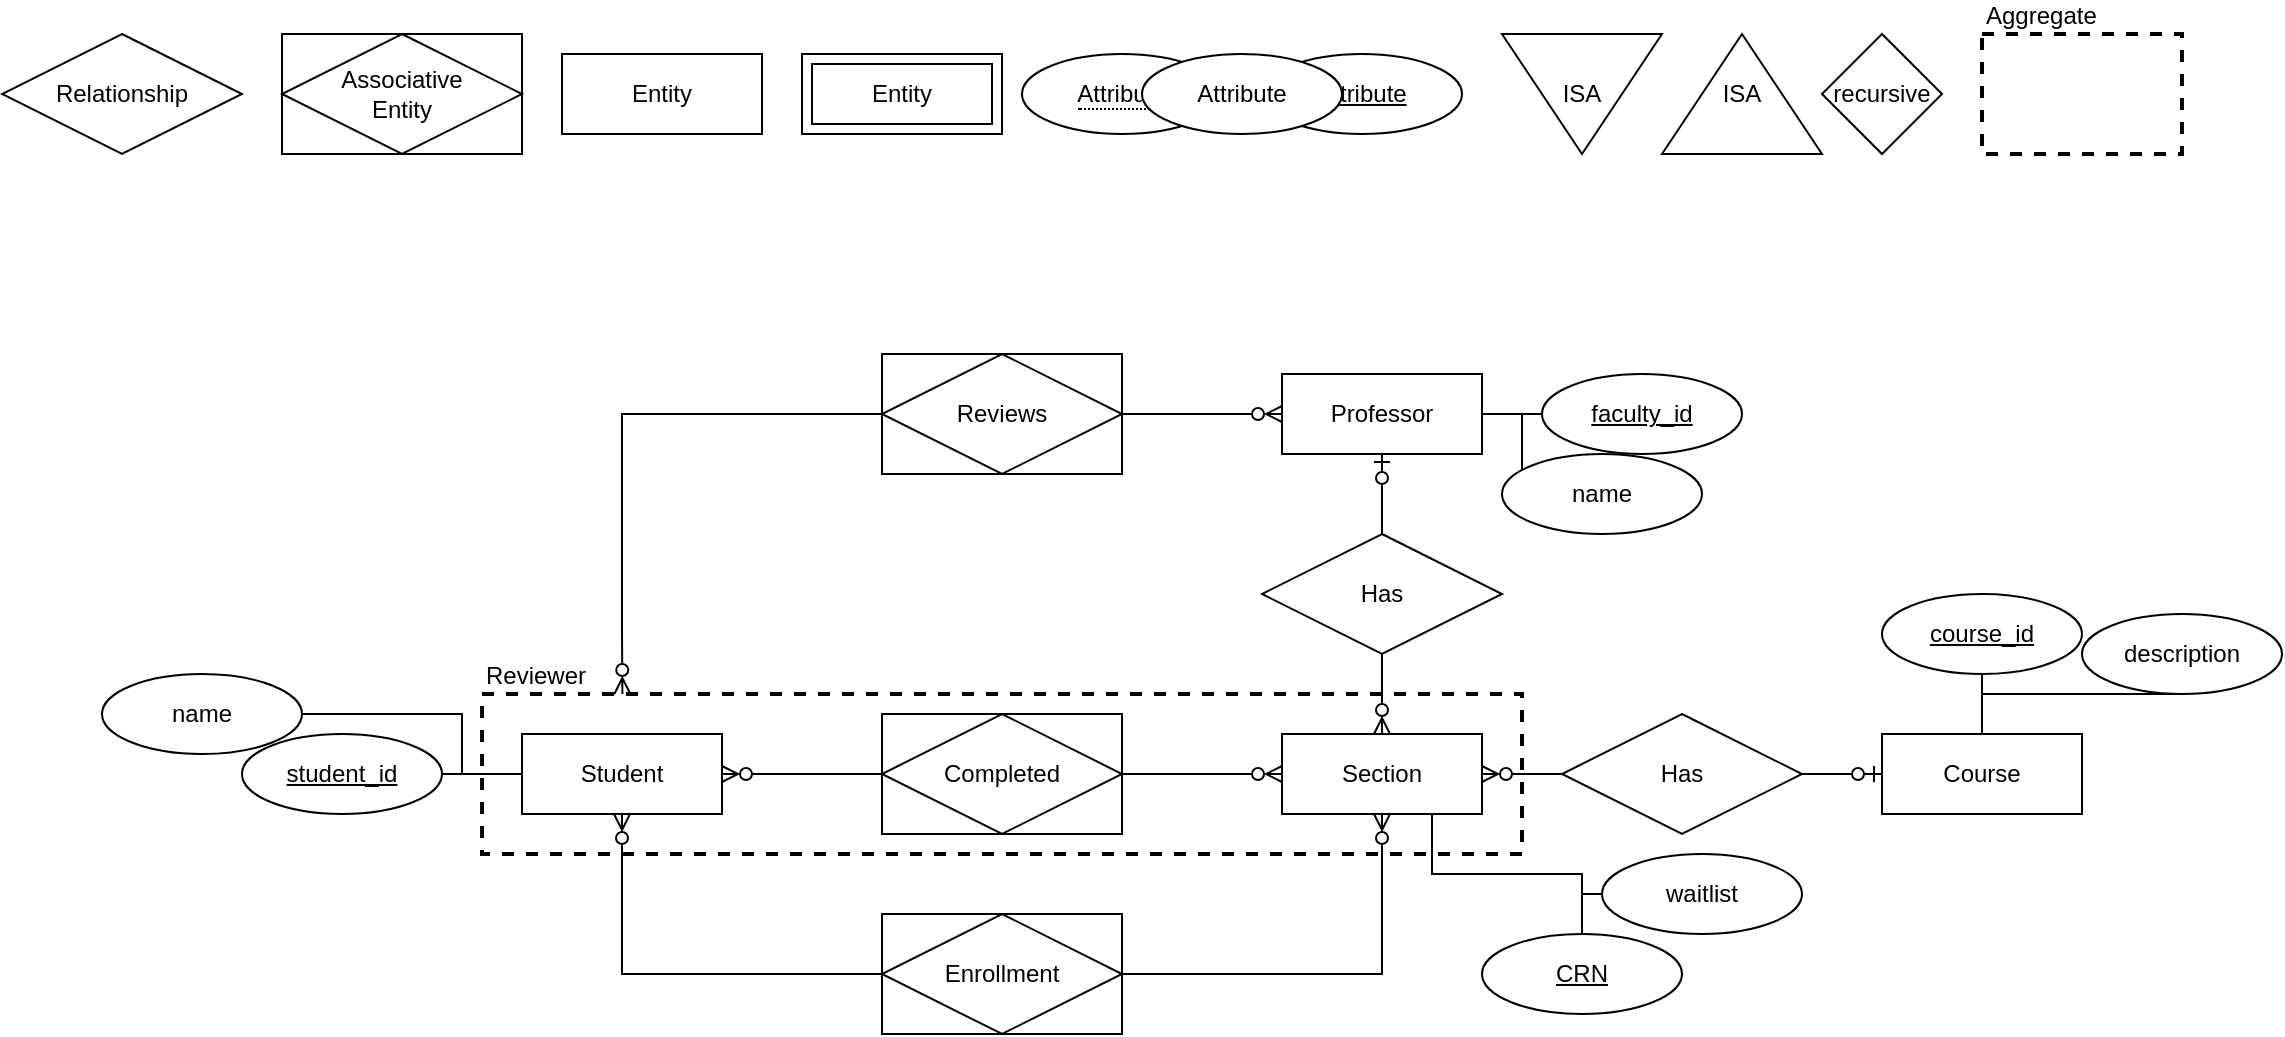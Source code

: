 <mxfile version="20.4.0" type="device"><diagram id="M-gftr7w96qO31sGfq9W" name="Page-1"><mxGraphModel dx="1185" dy="1743" grid="1" gridSize="10" guides="1" tooltips="1" connect="1" arrows="1" fold="1" page="1" pageScale="1" pageWidth="850" pageHeight="1100" math="0" shadow="0"><root><mxCell id="0"/><mxCell id="1" parent="0"/><mxCell id="PfWpOVxvR5vOafJitfxh-19" value="Reviewer" style="whiteSpace=wrap;html=1;fontColor=none;dashed=1;fillColor=none;strokeWidth=2;labelPosition=center;verticalLabelPosition=top;align=left;verticalAlign=bottom;" vertex="1" parent="1"><mxGeometry x="270" y="-740" width="520" height="80" as="geometry"/></mxCell><mxCell id="PfWpOVxvR5vOafJitfxh-1" value="Relationship" style="shape=rhombus;perimeter=rhombusPerimeter;whiteSpace=wrap;html=1;align=center;" vertex="1" parent="1"><mxGeometry x="30" y="-1070" width="120" height="60" as="geometry"/></mxCell><mxCell id="PfWpOVxvR5vOafJitfxh-2" value="Associative&#10;Entity" style="shape=associativeEntity;whiteSpace=wrap;html=1;align=center;" vertex="1" parent="1"><mxGeometry x="170" y="-1070" width="120" height="60" as="geometry"/></mxCell><mxCell id="PfWpOVxvR5vOafJitfxh-3" value="Entity" style="whiteSpace=wrap;html=1;align=center;" vertex="1" parent="1"><mxGeometry x="310" y="-1060" width="100" height="40" as="geometry"/></mxCell><mxCell id="PfWpOVxvR5vOafJitfxh-4" value="Entity" style="shape=ext;margin=3;double=1;whiteSpace=wrap;html=1;align=center;" vertex="1" parent="1"><mxGeometry x="430" y="-1060" width="100" height="40" as="geometry"/></mxCell><mxCell id="PfWpOVxvR5vOafJitfxh-5" value="Attribute" style="ellipse;whiteSpace=wrap;html=1;align=center;fontStyle=4;" vertex="1" parent="1"><mxGeometry x="660" y="-1060" width="100" height="40" as="geometry"/></mxCell><mxCell id="PfWpOVxvR5vOafJitfxh-6" value="&lt;span style=&quot;border-bottom: 1px dotted&quot;&gt;Attribute&lt;/span&gt;" style="ellipse;whiteSpace=wrap;html=1;align=center;" vertex="1" parent="1"><mxGeometry x="540" y="-1060" width="100" height="40" as="geometry"/></mxCell><mxCell id="PfWpOVxvR5vOafJitfxh-7" value="ISA" style="triangle;whiteSpace=wrap;html=1;direction=south;" vertex="1" parent="1"><mxGeometry x="780" y="-1070" width="80" height="60" as="geometry"/></mxCell><mxCell id="PfWpOVxvR5vOafJitfxh-8" value="ISA" style="triangle;whiteSpace=wrap;html=1;direction=north;" vertex="1" parent="1"><mxGeometry x="860" y="-1070" width="80" height="60" as="geometry"/></mxCell><mxCell id="PfWpOVxvR5vOafJitfxh-9" value="Attribute" style="ellipse;whiteSpace=wrap;html=1;align=center;rounded=1;" vertex="1" parent="1"><mxGeometry x="600" y="-1060" width="100" height="40" as="geometry"/></mxCell><mxCell id="PfWpOVxvR5vOafJitfxh-10" value="recursive" style="shape=rhombus;perimeter=rhombusPerimeter;whiteSpace=wrap;html=1;align=center;" vertex="1" parent="1"><mxGeometry x="940" y="-1070" width="60" height="60" as="geometry"/></mxCell><mxCell id="PfWpOVxvR5vOafJitfxh-11" value="Aggregate" style="whiteSpace=wrap;html=1;fontColor=none;dashed=1;fillColor=none;strokeWidth=2;labelPosition=center;verticalLabelPosition=top;align=left;verticalAlign=bottom;" vertex="1" parent="1"><mxGeometry x="1020" y="-1070" width="100" height="60" as="geometry"/></mxCell><mxCell id="PfWpOVxvR5vOafJitfxh-12" value="Student" style="whiteSpace=wrap;html=1;align=center;" vertex="1" parent="1"><mxGeometry x="290" y="-720" width="100" height="40" as="geometry"/></mxCell><mxCell id="PfWpOVxvR5vOafJitfxh-13" value="Course" style="whiteSpace=wrap;html=1;align=center;" vertex="1" parent="1"><mxGeometry x="970" y="-720" width="100" height="40" as="geometry"/></mxCell><mxCell id="PfWpOVxvR5vOafJitfxh-15" value="Professor" style="whiteSpace=wrap;html=1;align=center;" vertex="1" parent="1"><mxGeometry x="670" y="-900" width="100" height="40" as="geometry"/></mxCell><mxCell id="PfWpOVxvR5vOafJitfxh-17" style="edgeStyle=orthogonalEdgeStyle;rounded=0;orthogonalLoop=1;jettySize=auto;html=1;entryX=1;entryY=0.5;entryDx=0;entryDy=0;endArrow=ERzeroToMany;endFill=0;" edge="1" parent="1" source="PfWpOVxvR5vOafJitfxh-16" target="PfWpOVxvR5vOafJitfxh-12"><mxGeometry relative="1" as="geometry"/></mxCell><mxCell id="PfWpOVxvR5vOafJitfxh-21" style="edgeStyle=orthogonalEdgeStyle;rounded=0;orthogonalLoop=1;jettySize=auto;html=1;entryX=0;entryY=0.5;entryDx=0;entryDy=0;endArrow=ERzeroToMany;endFill=0;" edge="1" parent="1" source="PfWpOVxvR5vOafJitfxh-16" target="PfWpOVxvR5vOafJitfxh-31"><mxGeometry relative="1" as="geometry"><mxPoint x="670" y="-700.0" as="targetPoint"/></mxGeometry></mxCell><mxCell id="PfWpOVxvR5vOafJitfxh-16" value="Completed" style="shape=associativeEntity;whiteSpace=wrap;html=1;align=center;" vertex="1" parent="1"><mxGeometry x="470" y="-730" width="120" height="60" as="geometry"/></mxCell><mxCell id="PfWpOVxvR5vOafJitfxh-23" style="edgeStyle=orthogonalEdgeStyle;rounded=0;orthogonalLoop=1;jettySize=auto;html=1;entryX=1;entryY=0.5;entryDx=0;entryDy=0;endArrow=ERzeroToMany;endFill=0;" edge="1" parent="1" source="PfWpOVxvR5vOafJitfxh-18" target="PfWpOVxvR5vOafJitfxh-31"><mxGeometry relative="1" as="geometry"><mxPoint x="720" y="-720.0" as="targetPoint"/><Array as="points"/></mxGeometry></mxCell><mxCell id="PfWpOVxvR5vOafJitfxh-32" style="edgeStyle=orthogonalEdgeStyle;rounded=0;orthogonalLoop=1;jettySize=auto;html=1;entryX=0;entryY=0.5;entryDx=0;entryDy=0;endArrow=ERzeroToOne;endFill=0;" edge="1" parent="1" source="PfWpOVxvR5vOafJitfxh-18" target="PfWpOVxvR5vOafJitfxh-13"><mxGeometry relative="1" as="geometry"/></mxCell><mxCell id="PfWpOVxvR5vOafJitfxh-18" value="Has" style="shape=rhombus;perimeter=rhombusPerimeter;whiteSpace=wrap;html=1;align=center;" vertex="1" parent="1"><mxGeometry x="810" y="-730" width="120" height="60" as="geometry"/></mxCell><mxCell id="PfWpOVxvR5vOafJitfxh-25" style="edgeStyle=orthogonalEdgeStyle;rounded=0;orthogonalLoop=1;jettySize=auto;html=1;entryX=0.5;entryY=0;entryDx=0;entryDy=0;endArrow=ERzeroToMany;endFill=0;" edge="1" parent="1" source="PfWpOVxvR5vOafJitfxh-24" target="PfWpOVxvR5vOafJitfxh-31"><mxGeometry relative="1" as="geometry"><mxPoint x="770" y="-700.0" as="targetPoint"/></mxGeometry></mxCell><mxCell id="PfWpOVxvR5vOafJitfxh-30" style="edgeStyle=orthogonalEdgeStyle;rounded=0;orthogonalLoop=1;jettySize=auto;html=1;entryX=0.5;entryY=1;entryDx=0;entryDy=0;endArrow=ERzeroToOne;endFill=0;" edge="1" parent="1" source="PfWpOVxvR5vOafJitfxh-24" target="PfWpOVxvR5vOafJitfxh-15"><mxGeometry relative="1" as="geometry"/></mxCell><mxCell id="PfWpOVxvR5vOafJitfxh-24" value="Has" style="shape=rhombus;perimeter=rhombusPerimeter;whiteSpace=wrap;html=1;align=center;" vertex="1" parent="1"><mxGeometry x="660" y="-820" width="120" height="60" as="geometry"/></mxCell><mxCell id="PfWpOVxvR5vOafJitfxh-29" style="edgeStyle=orthogonalEdgeStyle;rounded=0;orthogonalLoop=1;jettySize=auto;html=1;entryX=0;entryY=0.5;entryDx=0;entryDy=0;endArrow=ERzeroToMany;endFill=0;" edge="1" parent="1" source="PfWpOVxvR5vOafJitfxh-27" target="PfWpOVxvR5vOafJitfxh-15"><mxGeometry relative="1" as="geometry"/></mxCell><mxCell id="PfWpOVxvR5vOafJitfxh-40" style="edgeStyle=orthogonalEdgeStyle;rounded=0;orthogonalLoop=1;jettySize=auto;html=1;endArrow=ERzeroToMany;endFill=0;exitX=0;exitY=0.5;exitDx=0;exitDy=0;entryX=0.135;entryY=0;entryDx=0;entryDy=0;entryPerimeter=0;" edge="1" parent="1" source="PfWpOVxvR5vOafJitfxh-27" target="PfWpOVxvR5vOafJitfxh-19"><mxGeometry relative="1" as="geometry"><mxPoint x="340" y="-750" as="targetPoint"/><Array as="points"><mxPoint x="340" y="-880"/><mxPoint x="340" y="-770"/><mxPoint x="340" y="-770"/></Array></mxGeometry></mxCell><mxCell id="PfWpOVxvR5vOafJitfxh-27" value="Reviews" style="shape=associativeEntity;whiteSpace=wrap;html=1;align=center;" vertex="1" parent="1"><mxGeometry x="470" y="-910" width="120" height="60" as="geometry"/></mxCell><mxCell id="PfWpOVxvR5vOafJitfxh-31" value="Section" style="whiteSpace=wrap;html=1;align=center;" vertex="1" parent="1"><mxGeometry x="670" y="-720" width="100" height="40" as="geometry"/></mxCell><mxCell id="PfWpOVxvR5vOafJitfxh-36" style="edgeStyle=orthogonalEdgeStyle;rounded=0;orthogonalLoop=1;jettySize=auto;html=1;entryX=0.5;entryY=1;entryDx=0;entryDy=0;endArrow=ERzeroToMany;endFill=0;" edge="1" parent="1" source="PfWpOVxvR5vOafJitfxh-34" target="PfWpOVxvR5vOafJitfxh-31"><mxGeometry relative="1" as="geometry"/></mxCell><mxCell id="PfWpOVxvR5vOafJitfxh-37" style="edgeStyle=orthogonalEdgeStyle;rounded=0;orthogonalLoop=1;jettySize=auto;html=1;entryX=0.5;entryY=1;entryDx=0;entryDy=0;endArrow=ERzeroToMany;endFill=0;" edge="1" parent="1" source="PfWpOVxvR5vOafJitfxh-34" target="PfWpOVxvR5vOafJitfxh-12"><mxGeometry relative="1" as="geometry"/></mxCell><mxCell id="PfWpOVxvR5vOafJitfxh-34" value="Enrollment" style="shape=associativeEntity;whiteSpace=wrap;html=1;align=center;" vertex="1" parent="1"><mxGeometry x="470" y="-630" width="120" height="60" as="geometry"/></mxCell><mxCell id="PfWpOVxvR5vOafJitfxh-44" style="edgeStyle=orthogonalEdgeStyle;rounded=0;orthogonalLoop=1;jettySize=auto;html=1;entryX=0;entryY=0.5;entryDx=0;entryDy=0;endArrow=none;endFill=0;" edge="1" parent="1" source="PfWpOVxvR5vOafJitfxh-42" target="PfWpOVxvR5vOafJitfxh-12"><mxGeometry relative="1" as="geometry"/></mxCell><mxCell id="PfWpOVxvR5vOafJitfxh-42" value="student_id" style="ellipse;whiteSpace=wrap;html=1;align=center;fontStyle=4;" vertex="1" parent="1"><mxGeometry x="150" y="-720" width="100" height="40" as="geometry"/></mxCell><mxCell id="PfWpOVxvR5vOafJitfxh-49" style="edgeStyle=orthogonalEdgeStyle;rounded=0;orthogonalLoop=1;jettySize=auto;html=1;entryX=1;entryY=0.5;entryDx=0;entryDy=0;endArrow=none;endFill=0;" edge="1" parent="1" source="PfWpOVxvR5vOafJitfxh-45" target="PfWpOVxvR5vOafJitfxh-15"><mxGeometry relative="1" as="geometry"/></mxCell><mxCell id="PfWpOVxvR5vOafJitfxh-45" value="faculty_id" style="ellipse;whiteSpace=wrap;html=1;align=center;fontStyle=4;" vertex="1" parent="1"><mxGeometry x="800" y="-900" width="100" height="40" as="geometry"/></mxCell><mxCell id="PfWpOVxvR5vOafJitfxh-50" style="edgeStyle=orthogonalEdgeStyle;rounded=0;orthogonalLoop=1;jettySize=auto;html=1;entryX=0.75;entryY=1;entryDx=0;entryDy=0;endArrow=none;endFill=0;" edge="1" parent="1" source="PfWpOVxvR5vOafJitfxh-46" target="PfWpOVxvR5vOafJitfxh-31"><mxGeometry relative="1" as="geometry"/></mxCell><mxCell id="PfWpOVxvR5vOafJitfxh-46" value="CRN" style="ellipse;whiteSpace=wrap;html=1;align=center;fontStyle=4;" vertex="1" parent="1"><mxGeometry x="770" y="-620" width="100" height="40" as="geometry"/></mxCell><mxCell id="PfWpOVxvR5vOafJitfxh-48" style="edgeStyle=orthogonalEdgeStyle;rounded=0;orthogonalLoop=1;jettySize=auto;html=1;entryX=0.5;entryY=0;entryDx=0;entryDy=0;endArrow=none;endFill=0;" edge="1" parent="1" source="PfWpOVxvR5vOafJitfxh-47" target="PfWpOVxvR5vOafJitfxh-13"><mxGeometry relative="1" as="geometry"/></mxCell><mxCell id="PfWpOVxvR5vOafJitfxh-47" value="course_id" style="ellipse;whiteSpace=wrap;html=1;align=center;fontStyle=4;" vertex="1" parent="1"><mxGeometry x="970" y="-790" width="100" height="40" as="geometry"/></mxCell><mxCell id="PfWpOVxvR5vOafJitfxh-52" style="edgeStyle=orthogonalEdgeStyle;rounded=0;orthogonalLoop=1;jettySize=auto;html=1;entryX=0;entryY=0.5;entryDx=0;entryDy=0;endArrow=none;endFill=0;" edge="1" parent="1" source="PfWpOVxvR5vOafJitfxh-51" target="PfWpOVxvR5vOafJitfxh-12"><mxGeometry relative="1" as="geometry"><Array as="points"><mxPoint x="260" y="-730"/><mxPoint x="260" y="-700"/></Array></mxGeometry></mxCell><mxCell id="PfWpOVxvR5vOafJitfxh-51" value="name" style="ellipse;whiteSpace=wrap;html=1;align=center;rounded=1;" vertex="1" parent="1"><mxGeometry x="80" y="-750" width="100" height="40" as="geometry"/></mxCell><mxCell id="PfWpOVxvR5vOafJitfxh-55" style="edgeStyle=orthogonalEdgeStyle;rounded=0;orthogonalLoop=1;jettySize=auto;html=1;entryX=0.75;entryY=1;entryDx=0;entryDy=0;endArrow=none;endFill=0;exitX=0;exitY=0.5;exitDx=0;exitDy=0;" edge="1" parent="1" source="PfWpOVxvR5vOafJitfxh-53" target="PfWpOVxvR5vOafJitfxh-31"><mxGeometry relative="1" as="geometry"><Array as="points"><mxPoint x="820" y="-640"/><mxPoint x="820" y="-650"/><mxPoint x="745" y="-650"/></Array></mxGeometry></mxCell><mxCell id="PfWpOVxvR5vOafJitfxh-53" value="waitlist" style="ellipse;whiteSpace=wrap;html=1;align=center;rounded=1;" vertex="1" parent="1"><mxGeometry x="830" y="-660" width="100" height="40" as="geometry"/></mxCell><mxCell id="PfWpOVxvR5vOafJitfxh-57" style="edgeStyle=orthogonalEdgeStyle;rounded=0;orthogonalLoop=1;jettySize=auto;html=1;endArrow=none;endFill=0;" edge="1" parent="1" source="PfWpOVxvR5vOafJitfxh-56"><mxGeometry relative="1" as="geometry"><mxPoint x="1020" y="-720" as="targetPoint"/><Array as="points"><mxPoint x="1020" y="-740"/></Array></mxGeometry></mxCell><mxCell id="PfWpOVxvR5vOafJitfxh-56" value="description" style="ellipse;whiteSpace=wrap;html=1;align=center;rounded=1;" vertex="1" parent="1"><mxGeometry x="1070" y="-780" width="100" height="40" as="geometry"/></mxCell><mxCell id="PfWpOVxvR5vOafJitfxh-59" style="edgeStyle=orthogonalEdgeStyle;rounded=0;orthogonalLoop=1;jettySize=auto;html=1;entryX=1;entryY=0.5;entryDx=0;entryDy=0;endArrow=none;endFill=0;" edge="1" parent="1" source="PfWpOVxvR5vOafJitfxh-58" target="PfWpOVxvR5vOafJitfxh-15"><mxGeometry relative="1" as="geometry"><Array as="points"><mxPoint x="790" y="-880"/></Array></mxGeometry></mxCell><mxCell id="PfWpOVxvR5vOafJitfxh-58" value="name" style="ellipse;whiteSpace=wrap;html=1;align=center;rounded=1;" vertex="1" parent="1"><mxGeometry x="780" y="-860" width="100" height="40" as="geometry"/></mxCell></root></mxGraphModel></diagram></mxfile>